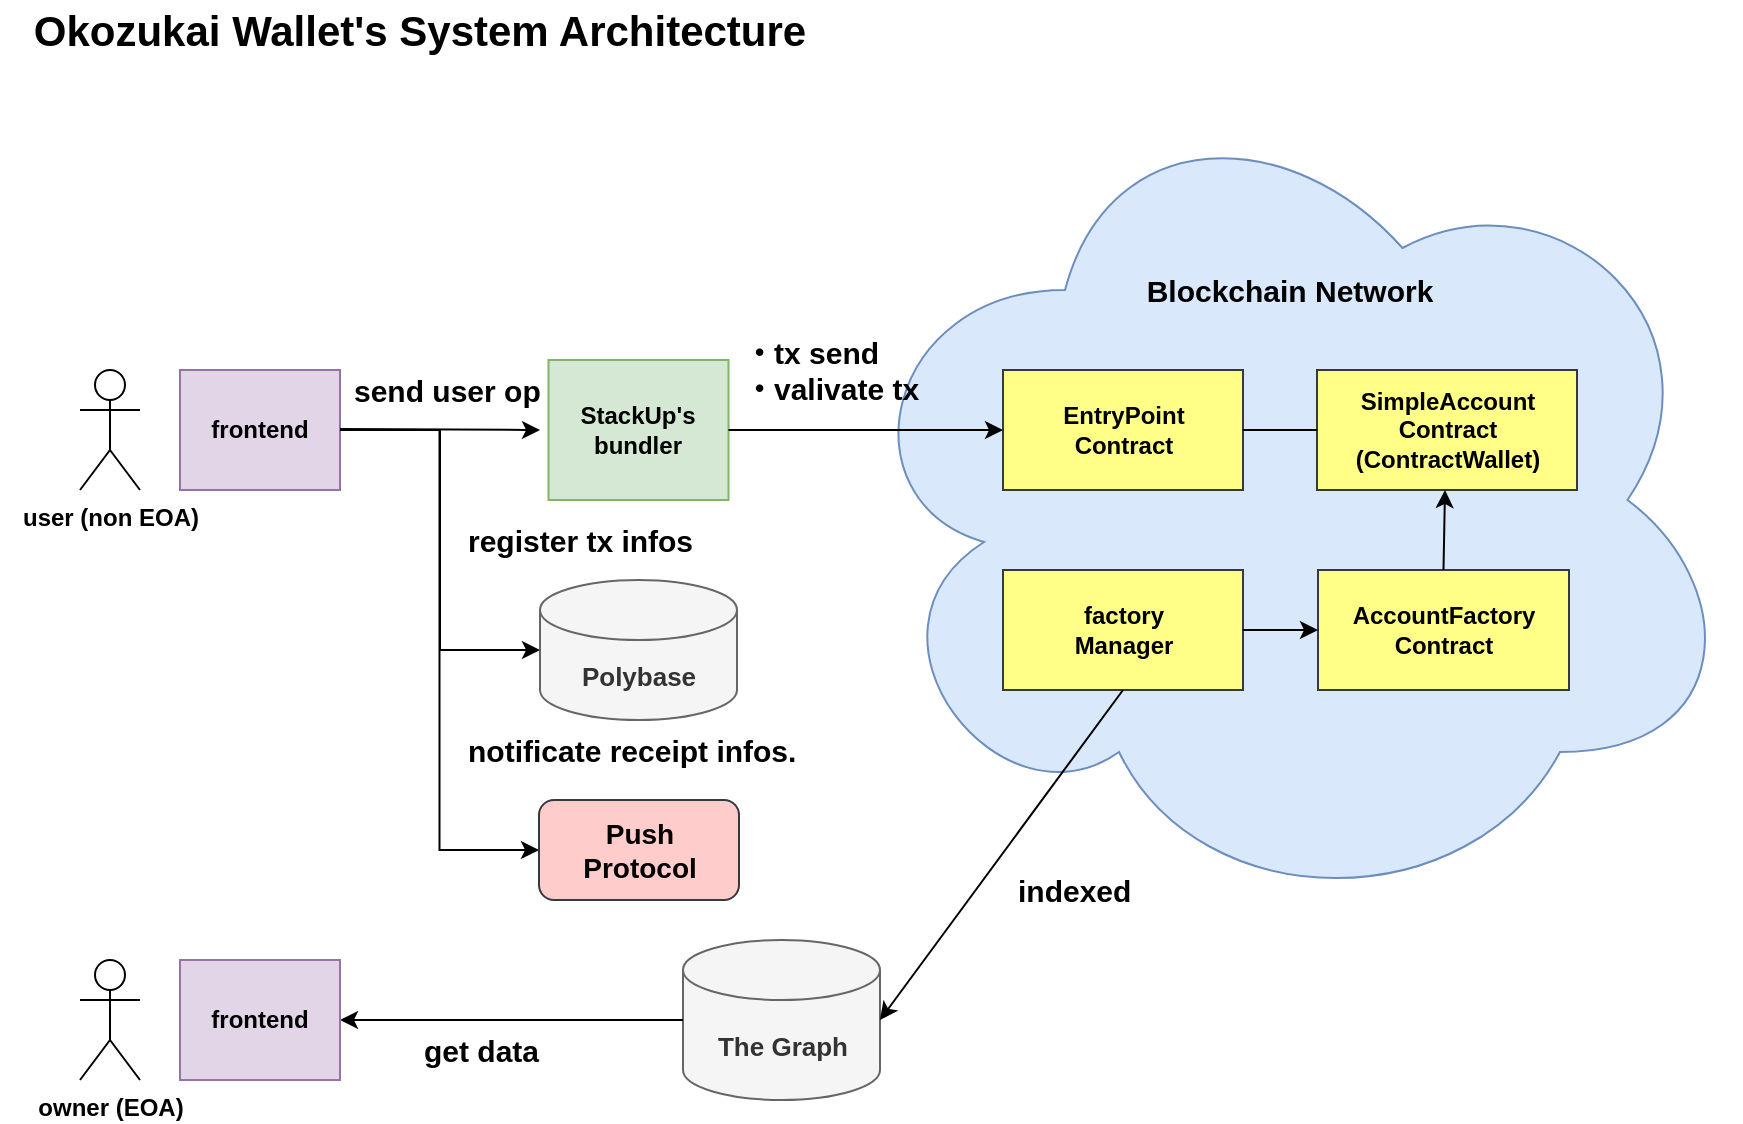 <mxfile version="21.4.0" type="github" pages="2">
  <diagram name="SystemArchitecture" id="sRmaoOlEm64ONSSTu1jG">
    <mxGraphModel dx="934" dy="710" grid="1" gridSize="10" guides="1" tooltips="1" connect="1" arrows="1" fold="1" page="1" pageScale="1" pageWidth="827" pageHeight="1169" math="0" shadow="0">
      <root>
        <mxCell id="0" />
        <mxCell id="1" parent="0" />
        <mxCell id="91-crwCGvRFBWFTtSziR-1" value="&lt;b&gt;user (non EOA)&lt;/b&gt;" style="shape=umlActor;verticalLabelPosition=bottom;verticalAlign=top;html=1;outlineConnect=0;" parent="1" vertex="1">
          <mxGeometry x="40" y="205" width="30" height="60" as="geometry" />
        </mxCell>
        <mxCell id="91-crwCGvRFBWFTtSziR-2" value="" style="ellipse;shape=cloud;whiteSpace=wrap;html=1;fillColor=#dae8fc;strokeColor=#6c8ebf;" parent="1" vertex="1">
          <mxGeometry x="420" y="60" width="450" height="420" as="geometry" />
        </mxCell>
        <mxCell id="91-crwCGvRFBWFTtSziR-3" value="Blockchain Network" style="text;html=1;strokeColor=none;fillColor=none;align=center;verticalAlign=middle;whiteSpace=wrap;rounded=0;fontStyle=1;fontSize=15;" parent="1" vertex="1">
          <mxGeometry x="525" y="150" width="240" height="30" as="geometry" />
        </mxCell>
        <mxCell id="91-crwCGvRFBWFTtSziR-5" value="EntryPoint&lt;br&gt;Contract" style="rounded=0;whiteSpace=wrap;html=1;fontStyle=1;fillColor=#ffff88;strokeColor=#36393d;" parent="1" vertex="1">
          <mxGeometry x="501.5" y="205" width="120" height="60" as="geometry" />
        </mxCell>
        <mxCell id="91-crwCGvRFBWFTtSziR-6" value="SimpleAccount&lt;br&gt;Contract&lt;br&gt;(ContractWallet)" style="rounded=0;whiteSpace=wrap;html=1;fontStyle=1;fillColor=#ffff88;strokeColor=#36393d;" parent="1" vertex="1">
          <mxGeometry x="658.5" y="205" width="130" height="60" as="geometry" />
        </mxCell>
        <mxCell id="91-crwCGvRFBWFTtSziR-9" value="" style="endArrow=none;html=1;rounded=0;entryX=0;entryY=0.5;entryDx=0;entryDy=0;exitX=1;exitY=0.5;exitDx=0;exitDy=0;" parent="1" source="91-crwCGvRFBWFTtSziR-5" target="91-crwCGvRFBWFTtSziR-6" edge="1">
          <mxGeometry width="50" height="50" relative="1" as="geometry">
            <mxPoint x="610" y="270" as="sourcePoint" />
            <mxPoint x="647" y="230" as="targetPoint" />
          </mxGeometry>
        </mxCell>
        <mxCell id="91-crwCGvRFBWFTtSziR-10" value="frontend" style="rounded=0;whiteSpace=wrap;html=1;fontStyle=1;fillColor=#e1d5e7;strokeColor=#9673a6;" parent="1" vertex="1">
          <mxGeometry x="90" y="205" width="80" height="60" as="geometry" />
        </mxCell>
        <mxCell id="91-crwCGvRFBWFTtSziR-11" value="StackUp&#39;s&lt;br&gt;bundler" style="rounded=0;whiteSpace=wrap;html=1;fontStyle=1;fillColor=#d5e8d4;strokeColor=#82b366;" parent="1" vertex="1">
          <mxGeometry x="274.25" y="200" width="90" height="70" as="geometry" />
        </mxCell>
        <mxCell id="91-crwCGvRFBWFTtSziR-12" value="" style="endArrow=classic;html=1;rounded=0;exitX=1;exitY=0.5;exitDx=0;exitDy=0;entryX=0;entryY=0.5;entryDx=0;entryDy=0;" parent="1" source="91-crwCGvRFBWFTtSziR-11" target="91-crwCGvRFBWFTtSziR-5" edge="1">
          <mxGeometry width="50" height="50" relative="1" as="geometry">
            <mxPoint x="370" y="230" as="sourcePoint" />
            <mxPoint x="420" y="180" as="targetPoint" />
          </mxGeometry>
        </mxCell>
        <mxCell id="91-crwCGvRFBWFTtSziR-13" value="Okozukai Wallet&#39;s System Architecture" style="text;html=1;strokeColor=none;fillColor=none;align=center;verticalAlign=middle;whiteSpace=wrap;rounded=0;fontStyle=1;fontSize=21;" parent="1" vertex="1">
          <mxGeometry y="20" width="420" height="30" as="geometry" />
        </mxCell>
        <mxCell id="91-crwCGvRFBWFTtSziR-15" value="" style="endArrow=classic;html=1;rounded=0;exitX=1;exitY=0.5;exitDx=0;exitDy=0;" parent="1" edge="1">
          <mxGeometry width="50" height="50" relative="1" as="geometry">
            <mxPoint x="170" y="234.5" as="sourcePoint" />
            <mxPoint x="270" y="235" as="targetPoint" />
          </mxGeometry>
        </mxCell>
        <mxCell id="91-crwCGvRFBWFTtSziR-16" value="・tx send&lt;br&gt;・valivate tx" style="text;html=1;strokeColor=none;fillColor=none;align=left;verticalAlign=middle;whiteSpace=wrap;rounded=0;fontStyle=1;fontSize=15;" parent="1" vertex="1">
          <mxGeometry x="370" y="190" width="110" height="30" as="geometry" />
        </mxCell>
        <mxCell id="91-crwCGvRFBWFTtSziR-17" value="send user op&amp;nbsp;" style="text;html=1;strokeColor=none;fillColor=none;align=left;verticalAlign=middle;whiteSpace=wrap;rounded=0;fontStyle=1;fontSize=15;" parent="1" vertex="1">
          <mxGeometry x="175" y="200" width="110" height="30" as="geometry" />
        </mxCell>
        <mxCell id="91-crwCGvRFBWFTtSziR-19" value="&lt;b&gt;&lt;font style=&quot;font-size: 13px;&quot;&gt;The Graph&lt;/font&gt;&lt;/b&gt;" style="shape=cylinder3;whiteSpace=wrap;html=1;boundedLbl=1;backgroundOutline=1;size=15;fillColor=#f5f5f5;strokeColor=#666666;fontColor=#333333;" parent="1" vertex="1">
          <mxGeometry x="341.5" y="490" width="98.5" height="80" as="geometry" />
        </mxCell>
        <mxCell id="91-crwCGvRFBWFTtSziR-20" value="" style="endArrow=classic;html=1;rounded=0;exitX=0;exitY=0.5;exitDx=0;exitDy=0;exitPerimeter=0;entryX=1;entryY=0.5;entryDx=0;entryDy=0;" parent="1" source="91-crwCGvRFBWFTtSziR-19" target="cQ4cHVGCJj-G3HIqwV4h-3" edge="1">
          <mxGeometry width="50" height="50" relative="1" as="geometry">
            <mxPoint x="150" y="360" as="sourcePoint" />
            <mxPoint x="160" y="480" as="targetPoint" />
          </mxGeometry>
        </mxCell>
        <mxCell id="91-crwCGvRFBWFTtSziR-21" value="get data" style="text;html=1;strokeColor=none;fillColor=none;align=left;verticalAlign=middle;whiteSpace=wrap;rounded=0;fontStyle=1;fontSize=15;" parent="1" vertex="1">
          <mxGeometry x="210" y="530" width="90" height="30" as="geometry" />
        </mxCell>
        <mxCell id="91-crwCGvRFBWFTtSziR-23" value="indexed" style="text;html=1;strokeColor=none;fillColor=none;align=left;verticalAlign=middle;whiteSpace=wrap;rounded=0;fontStyle=1;fontSize=15;" parent="1" vertex="1">
          <mxGeometry x="506.5" y="450" width="110" height="30" as="geometry" />
        </mxCell>
        <mxCell id="D8Y7BRWgv8-24tozYhRP-1" value="factory&lt;br&gt;Manager" style="rounded=0;whiteSpace=wrap;html=1;fontStyle=1;fillColor=#ffff88;strokeColor=#36393d;" parent="1" vertex="1">
          <mxGeometry x="501.5" y="305" width="120" height="60" as="geometry" />
        </mxCell>
        <mxCell id="D8Y7BRWgv8-24tozYhRP-2" value="AccountFactory&lt;br&gt;Contract" style="rounded=0;whiteSpace=wrap;html=1;fontStyle=1;fillColor=#ffff88;strokeColor=#36393d;" parent="1" vertex="1">
          <mxGeometry x="659" y="305" width="125.5" height="60" as="geometry" />
        </mxCell>
        <mxCell id="D8Y7BRWgv8-24tozYhRP-3" value="" style="endArrow=classic;html=1;rounded=0;exitX=1;exitY=0.5;exitDx=0;exitDy=0;entryX=0;entryY=0.5;entryDx=0;entryDy=0;" parent="1" source="D8Y7BRWgv8-24tozYhRP-1" target="D8Y7BRWgv8-24tozYhRP-2" edge="1">
          <mxGeometry width="50" height="50" relative="1" as="geometry">
            <mxPoint x="374" y="245" as="sourcePoint" />
            <mxPoint x="512" y="245" as="targetPoint" />
          </mxGeometry>
        </mxCell>
        <mxCell id="D8Y7BRWgv8-24tozYhRP-4" value="" style="endArrow=classic;html=1;rounded=0;entryX=0.5;entryY=1;entryDx=0;entryDy=0;exitX=0.5;exitY=0;exitDx=0;exitDy=0;" parent="1" source="D8Y7BRWgv8-24tozYhRP-2" edge="1">
          <mxGeometry width="50" height="50" relative="1" as="geometry">
            <mxPoint x="719.643" y="305" as="sourcePoint" />
            <mxPoint x="722.5" y="265" as="targetPoint" />
          </mxGeometry>
        </mxCell>
        <mxCell id="cQ4cHVGCJj-G3HIqwV4h-1" value="&lt;span style=&quot;font-size: 13px;&quot;&gt;&lt;b&gt;Polybase&lt;/b&gt;&lt;/span&gt;" style="shape=cylinder3;whiteSpace=wrap;html=1;boundedLbl=1;backgroundOutline=1;size=15;fillColor=#f5f5f5;strokeColor=#666666;fontColor=#333333;" parent="1" vertex="1">
          <mxGeometry x="270" y="310" width="98.5" height="70" as="geometry" />
        </mxCell>
        <mxCell id="cQ4cHVGCJj-G3HIqwV4h-2" value="" style="endArrow=classic;html=1;rounded=0;exitX=0.5;exitY=1;exitDx=0;exitDy=0;entryX=1;entryY=0.5;entryDx=0;entryDy=0;entryPerimeter=0;" parent="1" source="D8Y7BRWgv8-24tozYhRP-1" target="91-crwCGvRFBWFTtSziR-19" edge="1">
          <mxGeometry width="50" height="50" relative="1" as="geometry">
            <mxPoint x="374" y="245" as="sourcePoint" />
            <mxPoint x="512" y="245" as="targetPoint" />
          </mxGeometry>
        </mxCell>
        <mxCell id="cQ4cHVGCJj-G3HIqwV4h-3" value="frontend" style="rounded=0;whiteSpace=wrap;html=1;fontStyle=1;fillColor=#e1d5e7;strokeColor=#9673a6;" parent="1" vertex="1">
          <mxGeometry x="90" y="500" width="80" height="60" as="geometry" />
        </mxCell>
        <mxCell id="cQ4cHVGCJj-G3HIqwV4h-4" value="&lt;b&gt;owner (EOA)&lt;/b&gt;" style="shape=umlActor;verticalLabelPosition=bottom;verticalAlign=top;html=1;outlineConnect=0;" parent="1" vertex="1">
          <mxGeometry x="40" y="500" width="30" height="60" as="geometry" />
        </mxCell>
        <mxCell id="cQ4cHVGCJj-G3HIqwV4h-5" value="Push&lt;br&gt;Protocol" style="rounded=1;whiteSpace=wrap;html=1;fontStyle=1;fontSize=14;fillColor=#ffcccc;strokeColor=#36393d;" parent="1" vertex="1">
          <mxGeometry x="269.5" y="420" width="100" height="50" as="geometry" />
        </mxCell>
        <mxCell id="cQ4cHVGCJj-G3HIqwV4h-7" value="" style="endArrow=classic;html=1;rounded=0;exitX=1;exitY=0.5;exitDx=0;exitDy=0;entryX=0;entryY=0.5;entryDx=0;entryDy=0;entryPerimeter=0;edgeStyle=orthogonalEdgeStyle;" parent="1" source="91-crwCGvRFBWFTtSziR-10" target="cQ4cHVGCJj-G3HIqwV4h-1" edge="1">
          <mxGeometry width="50" height="50" relative="1" as="geometry">
            <mxPoint x="180" y="244.5" as="sourcePoint" />
            <mxPoint x="280" y="245" as="targetPoint" />
          </mxGeometry>
        </mxCell>
        <mxCell id="cQ4cHVGCJj-G3HIqwV4h-8" value="" style="endArrow=classic;html=1;rounded=0;exitX=1;exitY=0.5;exitDx=0;exitDy=0;entryX=0;entryY=0.5;entryDx=0;entryDy=0;edgeStyle=orthogonalEdgeStyle;" parent="1" source="91-crwCGvRFBWFTtSziR-10" target="cQ4cHVGCJj-G3HIqwV4h-5" edge="1">
          <mxGeometry width="50" height="50" relative="1" as="geometry">
            <mxPoint x="150" y="299.5" as="sourcePoint" />
            <mxPoint x="240" y="373" as="targetPoint" />
          </mxGeometry>
        </mxCell>
        <mxCell id="cQ4cHVGCJj-G3HIqwV4h-9" value="register tx infos" style="text;html=1;strokeColor=none;fillColor=none;align=left;verticalAlign=middle;whiteSpace=wrap;rounded=0;fontStyle=1;fontSize=15;" parent="1" vertex="1">
          <mxGeometry x="231.5" y="275" width="138.5" height="30" as="geometry" />
        </mxCell>
        <mxCell id="cQ4cHVGCJj-G3HIqwV4h-10" value="notificate receipt infos." style="text;html=1;strokeColor=none;fillColor=none;align=left;verticalAlign=middle;whiteSpace=wrap;rounded=0;fontStyle=1;fontSize=15;" parent="1" vertex="1">
          <mxGeometry x="231.5" y="380" width="178.5" height="30" as="geometry" />
        </mxCell>
      </root>
    </mxGraphModel>
  </diagram>
  <diagram id="BOmJaI9yQNsl0PyGM7c5" name="Contract&#39;s System Architecture">
    <mxGraphModel dx="934" dy="710" grid="1" gridSize="10" guides="1" tooltips="1" connect="1" arrows="1" fold="1" page="1" pageScale="1" pageWidth="827" pageHeight="1169" math="0" shadow="0">
      <root>
        <mxCell id="0" />
        <mxCell id="1" parent="0" />
        <mxCell id="ASCxLfbmkE4BrLPHF1e9-1" value="Contract&lt;br&gt;Wallet" style="rounded=0;whiteSpace=wrap;html=1;fillColor=#dae8fc;strokeColor=#6c8ebf;" parent="1" vertex="1">
          <mxGeometry x="490" y="150" width="80" height="60" as="geometry" />
        </mxCell>
        <mxCell id="ASCxLfbmkE4BrLPHF1e9-2" value="Contract&lt;br style=&quot;border-color: var(--border-color);&quot;&gt;Wallet" style="rounded=0;whiteSpace=wrap;html=1;fillColor=#dae8fc;strokeColor=#6c8ebf;" parent="1" vertex="1">
          <mxGeometry x="490" y="260" width="80" height="60" as="geometry" />
        </mxCell>
        <mxCell id="ASCxLfbmkE4BrLPHF1e9-3" value="Contract&lt;br style=&quot;border-color: var(--border-color);&quot;&gt;Wallet" style="rounded=0;whiteSpace=wrap;html=1;fillColor=#dae8fc;strokeColor=#6c8ebf;" parent="1" vertex="1">
          <mxGeometry x="490" y="370" width="80" height="60" as="geometry" />
        </mxCell>
        <mxCell id="ASCxLfbmkE4BrLPHF1e9-4" value="Account&lt;br&gt;Factory" style="rounded=0;whiteSpace=wrap;html=1;fillColor=#f8cecc;strokeColor=#b85450;" parent="1" vertex="1">
          <mxGeometry x="290" y="150" width="80" height="60" as="geometry" />
        </mxCell>
        <mxCell id="ASCxLfbmkE4BrLPHF1e9-5" value="Account&lt;br&gt;Factory" style="rounded=0;whiteSpace=wrap;html=1;fillColor=#f8cecc;strokeColor=#b85450;" parent="1" vertex="1">
          <mxGeometry x="290" y="260" width="80" height="60" as="geometry" />
        </mxCell>
        <mxCell id="ASCxLfbmkE4BrLPHF1e9-6" value="Account&lt;br&gt;Factory" style="rounded=0;whiteSpace=wrap;html=1;fillColor=#f8cecc;strokeColor=#b85450;" parent="1" vertex="1">
          <mxGeometry x="290" y="370" width="80" height="60" as="geometry" />
        </mxCell>
        <mxCell id="ASCxLfbmkE4BrLPHF1e9-7" value="Factory&lt;br&gt;Manager" style="rounded=0;whiteSpace=wrap;html=1;fillColor=#e1d5e7;strokeColor=#9673a6;" parent="1" vertex="1">
          <mxGeometry x="100" y="260" width="80" height="60" as="geometry" />
        </mxCell>
        <mxCell id="ASCxLfbmkE4BrLPHF1e9-8" value="" style="endArrow=classic;html=1;rounded=0;entryX=0;entryY=0.5;entryDx=0;entryDy=0;exitX=1;exitY=0.5;exitDx=0;exitDy=0;" parent="1" source="ASCxLfbmkE4BrLPHF1e9-7" target="ASCxLfbmkE4BrLPHF1e9-5" edge="1">
          <mxGeometry width="50" height="50" relative="1" as="geometry">
            <mxPoint x="250" y="390" as="sourcePoint" />
            <mxPoint x="300" y="340" as="targetPoint" />
          </mxGeometry>
        </mxCell>
        <mxCell id="ASCxLfbmkE4BrLPHF1e9-9" value="" style="endArrow=classic;html=1;rounded=0;entryX=0;entryY=0.5;entryDx=0;entryDy=0;exitX=1;exitY=0.5;exitDx=0;exitDy=0;edgeStyle=orthogonalEdgeStyle;" parent="1" source="ASCxLfbmkE4BrLPHF1e9-7" target="ASCxLfbmkE4BrLPHF1e9-4" edge="1">
          <mxGeometry width="50" height="50" relative="1" as="geometry">
            <mxPoint x="190" y="300" as="sourcePoint" />
            <mxPoint x="300" y="300" as="targetPoint" />
          </mxGeometry>
        </mxCell>
        <mxCell id="ASCxLfbmkE4BrLPHF1e9-10" value="" style="endArrow=classic;html=1;rounded=0;entryX=0;entryY=0.5;entryDx=0;entryDy=0;edgeStyle=orthogonalEdgeStyle;" parent="1" target="ASCxLfbmkE4BrLPHF1e9-6" edge="1">
          <mxGeometry width="50" height="50" relative="1" as="geometry">
            <mxPoint x="180" y="290" as="sourcePoint" />
            <mxPoint x="300" y="190" as="targetPoint" />
          </mxGeometry>
        </mxCell>
        <mxCell id="ASCxLfbmkE4BrLPHF1e9-11" value="" style="endArrow=classic;html=1;rounded=0;exitX=1;exitY=0.5;exitDx=0;exitDy=0;" parent="1" source="ASCxLfbmkE4BrLPHF1e9-5" target="ASCxLfbmkE4BrLPHF1e9-2" edge="1">
          <mxGeometry width="50" height="50" relative="1" as="geometry">
            <mxPoint x="190" y="300" as="sourcePoint" />
            <mxPoint x="300" y="300" as="targetPoint" />
          </mxGeometry>
        </mxCell>
        <mxCell id="ASCxLfbmkE4BrLPHF1e9-12" value="" style="endArrow=classic;html=1;rounded=0;exitX=1;exitY=0.5;exitDx=0;exitDy=0;entryX=0;entryY=0.5;entryDx=0;entryDy=0;" parent="1" source="ASCxLfbmkE4BrLPHF1e9-4" target="ASCxLfbmkE4BrLPHF1e9-1" edge="1">
          <mxGeometry width="50" height="50" relative="1" as="geometry">
            <mxPoint x="380" y="300" as="sourcePoint" />
            <mxPoint x="500" y="300" as="targetPoint" />
          </mxGeometry>
        </mxCell>
        <mxCell id="ASCxLfbmkE4BrLPHF1e9-13" value="" style="endArrow=classic;html=1;rounded=0;exitX=1;exitY=0.5;exitDx=0;exitDy=0;entryX=0;entryY=0.5;entryDx=0;entryDy=0;" parent="1" source="ASCxLfbmkE4BrLPHF1e9-6" target="ASCxLfbmkE4BrLPHF1e9-3" edge="1">
          <mxGeometry width="50" height="50" relative="1" as="geometry">
            <mxPoint x="380" y="190" as="sourcePoint" />
            <mxPoint x="500" y="190" as="targetPoint" />
          </mxGeometry>
        </mxCell>
        <mxCell id="Rxmj9WsjUdsU_FUsIxhb-1" value="Contract Layer&#39;s System Architecture" style="text;html=1;strokeColor=none;fillColor=none;align=center;verticalAlign=middle;whiteSpace=wrap;rounded=0;fontStyle=1;fontSize=21;" parent="1" vertex="1">
          <mxGeometry x="50" y="60" width="420" height="30" as="geometry" />
        </mxCell>
        <mxCell id="Rxmj9WsjUdsU_FUsIxhb-2" value="1 user&lt;br style=&quot;font-size: 14px;&quot;&gt;1 Contract Wallet" style="shape=callout;whiteSpace=wrap;html=1;perimeter=calloutPerimeter;position2=0.17;fontSize=14;fontStyle=1" parent="1" vertex="1">
          <mxGeometry x="570" y="80" width="130" height="80" as="geometry" />
        </mxCell>
        <mxCell id="Rxmj9WsjUdsU_FUsIxhb-3" value="Factory Manager&lt;br style=&quot;font-size: 13px;&quot;&gt;manages&lt;br style=&quot;font-size: 13px;&quot;&gt;N AccountFactories" style="shape=callout;whiteSpace=wrap;html=1;perimeter=calloutPerimeter;position2=0.75;fontStyle=1;fontSize=13;" parent="1" vertex="1">
          <mxGeometry x="30" y="160" width="130" height="90" as="geometry" />
        </mxCell>
      </root>
    </mxGraphModel>
  </diagram>
</mxfile>
